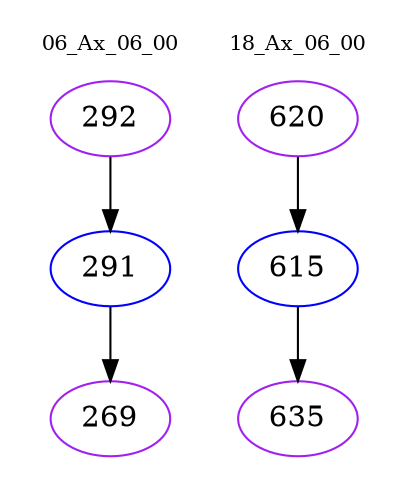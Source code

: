 digraph{
subgraph cluster_0 {
color = white
label = "06_Ax_06_00";
fontsize=10;
T0_292 [label="292", color="purple"]
T0_292 -> T0_291 [color="black"]
T0_291 [label="291", color="blue"]
T0_291 -> T0_269 [color="black"]
T0_269 [label="269", color="purple"]
}
subgraph cluster_1 {
color = white
label = "18_Ax_06_00";
fontsize=10;
T1_620 [label="620", color="purple"]
T1_620 -> T1_615 [color="black"]
T1_615 [label="615", color="blue"]
T1_615 -> T1_635 [color="black"]
T1_635 [label="635", color="purple"]
}
}
